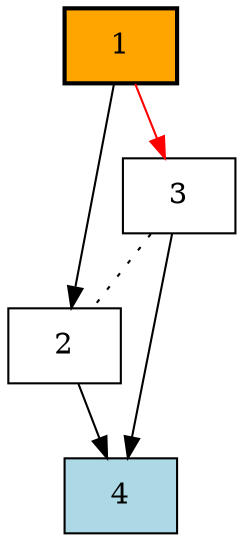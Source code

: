 digraph G {
fontname=cmr10;
labeljust=r
"0xb" [labeljust=r,label="3", shape=box, style="filled", fillcolor=white]
"0x0" [label="1", shape=box, style="bold, filled", fillcolor="orange"]
"0x4" [labeljust=r,label="2", shape=box, style="filled", fillcolor=white]
"0xf" [labeljust=r,label="4", shape=box, style="filled", fillcolor=lightblue]
"0xb" -> "0x4" [style=dotted,arrowhead=none,color=black]
"0xb" -> "0xf" [color=black]
"0x0" -> "0xb" [color=red]
"0x0" -> "0x4" [color=black]
"0x4" -> "0xf" [color=black]
}
